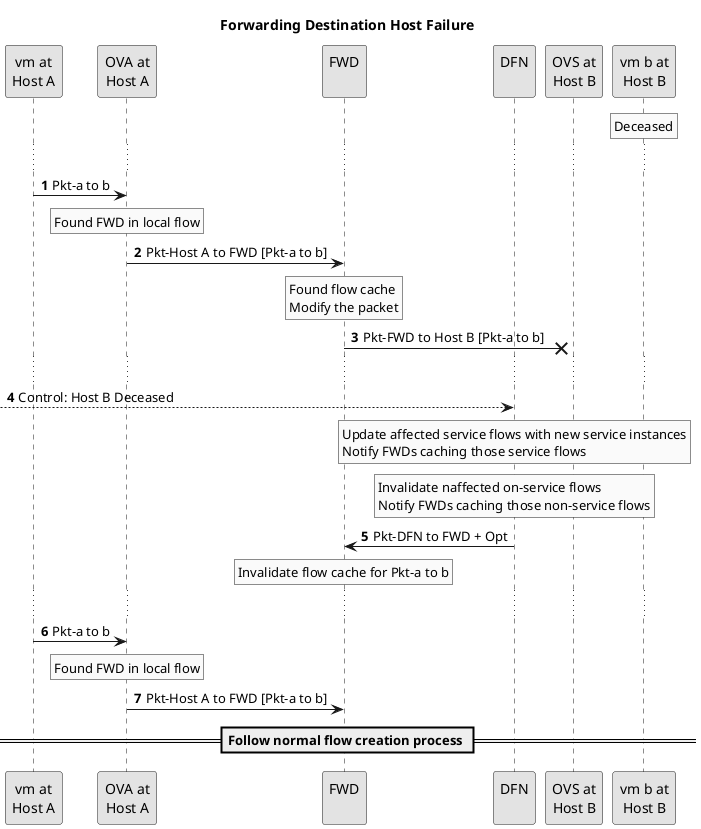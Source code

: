 @startuml

' SPDX-License-Identifier: MIT
' Copyright (c) 2020 The Authors.

' Authors: Bin Liang

' Permission is hereby granted, free of charge, to any person obtaining a copy
' of this software and associated documentation files (the "Software"), to deal
' in the Software without restriction, including without limitation the rights
' to use, copy, modify, merge, publish, distribute, sublicense, and/or sell
' copies of the Software, and to permit persons to whom the Software is
' furnished to do so, subject to the following conditions:The above copyright
' notice and this permission notice shall be included in all copies or
' substantial portions of the Software.THE SOFTWARE IS PROVIDED "AS IS",
' WITHOUT WARRANTY OF ANY KIND, EXPRESS OR IMPLIED, INCLUDING BUT NOT LIMITED
' TO THE WARRANTIES OF MERCHANTABILITY, FITNESS FOR A PARTICULAR PURPOSE AND
' NONINFRINGEMENT. IN NO EVENT SHALL THE AUTHORS OR COPYRIGHT HOLDERS BE LIABLE
' FOR ANY CLAIM, DAMAGES OR OTHER LIABILITY, WHETHER IN AN ACTION OF CONTRACT,
' TORT OR OTHERWISE, ARISING FROM, OUT OF OR IN CONNECTION WITH THE SOFTWARE OR
' THE USE OR OTHER DEALINGS IN THE SOFTWARE.

title Forwarding Destination Host Failure
skinparam monochrome true
autonumber

participant "vm at\nHost A" as a
participant "OVA at\nHost A" as oa
participant "FWD\n" as FWD
participant "DFN\n" as DFN
participant "OVS at\nHost B" as ob
participant "vm b at\nHost B" as b

rnote over b
    Deceased
endrnote
...

a -> oa: Pkt-a to b
rnote over oa
    Found FWD in local flow
endrnote
oa -> FWD: Pkt-Host A to FWD [Pkt-a to b]
rnote over FWD
    Found flow cache
    Modify the packet
endrnote
FWD ->x ob: Pkt-FWD to Host B [Pkt-a to b]
...

[--> DFN: Control: Host B Deceased
rnote over DFN
    Update affected service flows with new service instances
    Notify FWDs caching those service flows
endrnote
rnote over DFN
    Invalidate naffected on-service flows
    Notify FWDs caching those non-service flows
endrnote
DFN -> FWD: Pkt-DFN to FWD + Opt
rnote over FWD
    Invalidate flow cache for Pkt-a to b
endrnote
...
a -> oa: Pkt-a to b
rnote over oa
    Found FWD in local flow
endrnote
oa -> FWD: Pkt-Host A to FWD [Pkt-a to b]
== Follow normal flow creation process ==

@enduml